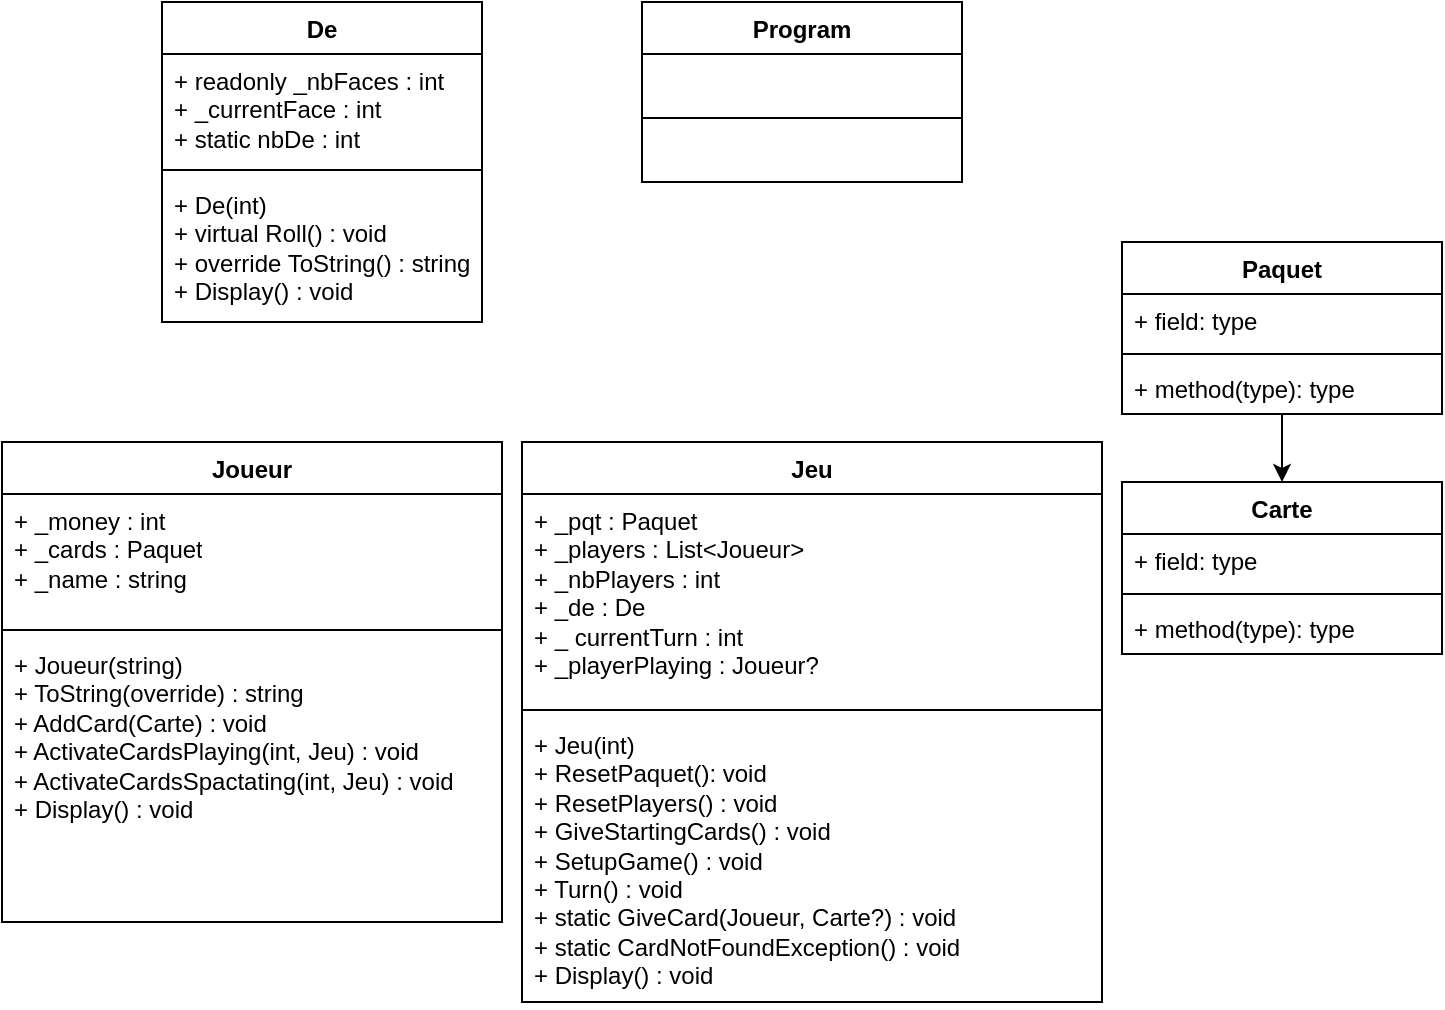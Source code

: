 <mxfile version="22.1.0" type="github">
  <diagram name="Page-1" id="ME5NQU0Z-TP7YkoUcXIG">
    <mxGraphModel dx="604" dy="686" grid="1" gridSize="10" guides="1" tooltips="1" connect="1" arrows="1" fold="1" page="1" pageScale="1" pageWidth="827" pageHeight="1169" math="0" shadow="0">
      <root>
        <mxCell id="0" />
        <mxCell id="1" parent="0" />
        <mxCell id="Wh3D9cqPKSktoBIUBjh4-1" value="Jeu" style="swimlane;fontStyle=1;align=center;verticalAlign=top;childLayout=stackLayout;horizontal=1;startSize=26;horizontalStack=0;resizeParent=1;resizeParentMax=0;resizeLast=0;collapsible=1;marginBottom=0;whiteSpace=wrap;html=1;" vertex="1" parent="1">
          <mxGeometry x="260" y="260" width="290" height="280" as="geometry" />
        </mxCell>
        <mxCell id="Wh3D9cqPKSktoBIUBjh4-2" value="+ _pqt : Paquet&lt;br&gt;+ _players : List&amp;lt;Joueur&amp;gt;&lt;br&gt;+ _nbPlayers : int&lt;br&gt;+ _de : De&lt;br&gt;+ _ currentTurn : int&lt;br&gt;+ _playerPlaying : Joueur?" style="text;strokeColor=none;fillColor=none;align=left;verticalAlign=top;spacingLeft=4;spacingRight=4;overflow=hidden;rotatable=0;points=[[0,0.5],[1,0.5]];portConstraint=eastwest;whiteSpace=wrap;html=1;" vertex="1" parent="Wh3D9cqPKSktoBIUBjh4-1">
          <mxGeometry y="26" width="290" height="104" as="geometry" />
        </mxCell>
        <mxCell id="Wh3D9cqPKSktoBIUBjh4-3" value="" style="line;strokeWidth=1;fillColor=none;align=left;verticalAlign=middle;spacingTop=-1;spacingLeft=3;spacingRight=3;rotatable=0;labelPosition=right;points=[];portConstraint=eastwest;strokeColor=inherit;" vertex="1" parent="Wh3D9cqPKSktoBIUBjh4-1">
          <mxGeometry y="130" width="290" height="8" as="geometry" />
        </mxCell>
        <mxCell id="Wh3D9cqPKSktoBIUBjh4-4" value="+ Jeu(int)&lt;br&gt;+ ResetPaquet(): void&lt;br&gt;+ ResetPlayers() : void&lt;br&gt;+ GiveStartingCards() : void&lt;br&gt;+ SetupGame() : void&lt;br&gt;+ Turn() : void&lt;br&gt;+ static GiveCard(Joueur, Carte?) : void&lt;br&gt;+ static CardNotFoundException() : void&lt;br&gt;+ Display() : void" style="text;strokeColor=none;fillColor=none;align=left;verticalAlign=top;spacingLeft=4;spacingRight=4;overflow=hidden;rotatable=0;points=[[0,0.5],[1,0.5]];portConstraint=eastwest;whiteSpace=wrap;html=1;" vertex="1" parent="Wh3D9cqPKSktoBIUBjh4-1">
          <mxGeometry y="138" width="290" height="142" as="geometry" />
        </mxCell>
        <mxCell id="Wh3D9cqPKSktoBIUBjh4-14" style="edgeStyle=orthogonalEdgeStyle;rounded=0;orthogonalLoop=1;jettySize=auto;html=1;" edge="1" parent="1" source="Wh3D9cqPKSktoBIUBjh4-5" target="Wh3D9cqPKSktoBIUBjh4-9">
          <mxGeometry relative="1" as="geometry" />
        </mxCell>
        <mxCell id="Wh3D9cqPKSktoBIUBjh4-5" value="Paquet&lt;br&gt;" style="swimlane;fontStyle=1;align=center;verticalAlign=top;childLayout=stackLayout;horizontal=1;startSize=26;horizontalStack=0;resizeParent=1;resizeParentMax=0;resizeLast=0;collapsible=1;marginBottom=0;whiteSpace=wrap;html=1;" vertex="1" parent="1">
          <mxGeometry x="560" y="160" width="160" height="86" as="geometry" />
        </mxCell>
        <mxCell id="Wh3D9cqPKSktoBIUBjh4-6" value="+ field: type" style="text;strokeColor=none;fillColor=none;align=left;verticalAlign=top;spacingLeft=4;spacingRight=4;overflow=hidden;rotatable=0;points=[[0,0.5],[1,0.5]];portConstraint=eastwest;whiteSpace=wrap;html=1;" vertex="1" parent="Wh3D9cqPKSktoBIUBjh4-5">
          <mxGeometry y="26" width="160" height="26" as="geometry" />
        </mxCell>
        <mxCell id="Wh3D9cqPKSktoBIUBjh4-7" value="" style="line;strokeWidth=1;fillColor=none;align=left;verticalAlign=middle;spacingTop=-1;spacingLeft=3;spacingRight=3;rotatable=0;labelPosition=right;points=[];portConstraint=eastwest;strokeColor=inherit;" vertex="1" parent="Wh3D9cqPKSktoBIUBjh4-5">
          <mxGeometry y="52" width="160" height="8" as="geometry" />
        </mxCell>
        <mxCell id="Wh3D9cqPKSktoBIUBjh4-8" value="+ method(type): type" style="text;strokeColor=none;fillColor=none;align=left;verticalAlign=top;spacingLeft=4;spacingRight=4;overflow=hidden;rotatable=0;points=[[0,0.5],[1,0.5]];portConstraint=eastwest;whiteSpace=wrap;html=1;" vertex="1" parent="Wh3D9cqPKSktoBIUBjh4-5">
          <mxGeometry y="60" width="160" height="26" as="geometry" />
        </mxCell>
        <mxCell id="Wh3D9cqPKSktoBIUBjh4-9" value="Carte" style="swimlane;fontStyle=1;align=center;verticalAlign=top;childLayout=stackLayout;horizontal=1;startSize=26;horizontalStack=0;resizeParent=1;resizeParentMax=0;resizeLast=0;collapsible=1;marginBottom=0;whiteSpace=wrap;html=1;" vertex="1" parent="1">
          <mxGeometry x="560" y="280" width="160" height="86" as="geometry" />
        </mxCell>
        <mxCell id="Wh3D9cqPKSktoBIUBjh4-10" value="+ field: type" style="text;strokeColor=none;fillColor=none;align=left;verticalAlign=top;spacingLeft=4;spacingRight=4;overflow=hidden;rotatable=0;points=[[0,0.5],[1,0.5]];portConstraint=eastwest;whiteSpace=wrap;html=1;" vertex="1" parent="Wh3D9cqPKSktoBIUBjh4-9">
          <mxGeometry y="26" width="160" height="26" as="geometry" />
        </mxCell>
        <mxCell id="Wh3D9cqPKSktoBIUBjh4-11" value="" style="line;strokeWidth=1;fillColor=none;align=left;verticalAlign=middle;spacingTop=-1;spacingLeft=3;spacingRight=3;rotatable=0;labelPosition=right;points=[];portConstraint=eastwest;strokeColor=inherit;" vertex="1" parent="Wh3D9cqPKSktoBIUBjh4-9">
          <mxGeometry y="52" width="160" height="8" as="geometry" />
        </mxCell>
        <mxCell id="Wh3D9cqPKSktoBIUBjh4-12" value="+ method(type): type" style="text;strokeColor=none;fillColor=none;align=left;verticalAlign=top;spacingLeft=4;spacingRight=4;overflow=hidden;rotatable=0;points=[[0,0.5],[1,0.5]];portConstraint=eastwest;whiteSpace=wrap;html=1;" vertex="1" parent="Wh3D9cqPKSktoBIUBjh4-9">
          <mxGeometry y="60" width="160" height="26" as="geometry" />
        </mxCell>
        <mxCell id="Wh3D9cqPKSktoBIUBjh4-15" value="Joueur" style="swimlane;fontStyle=1;align=center;verticalAlign=top;childLayout=stackLayout;horizontal=1;startSize=26;horizontalStack=0;resizeParent=1;resizeParentMax=0;resizeLast=0;collapsible=1;marginBottom=0;whiteSpace=wrap;html=1;" vertex="1" parent="1">
          <mxGeometry y="260" width="250" height="240" as="geometry" />
        </mxCell>
        <mxCell id="Wh3D9cqPKSktoBIUBjh4-16" value="+ _money : int&lt;br&gt;+ _cards : Paquet&lt;br&gt;+ _name : string" style="text;strokeColor=none;fillColor=none;align=left;verticalAlign=top;spacingLeft=4;spacingRight=4;overflow=hidden;rotatable=0;points=[[0,0.5],[1,0.5]];portConstraint=eastwest;whiteSpace=wrap;html=1;" vertex="1" parent="Wh3D9cqPKSktoBIUBjh4-15">
          <mxGeometry y="26" width="250" height="64" as="geometry" />
        </mxCell>
        <mxCell id="Wh3D9cqPKSktoBIUBjh4-17" value="" style="line;strokeWidth=1;fillColor=none;align=left;verticalAlign=middle;spacingTop=-1;spacingLeft=3;spacingRight=3;rotatable=0;labelPosition=right;points=[];portConstraint=eastwest;strokeColor=inherit;" vertex="1" parent="Wh3D9cqPKSktoBIUBjh4-15">
          <mxGeometry y="90" width="250" height="8" as="geometry" />
        </mxCell>
        <mxCell id="Wh3D9cqPKSktoBIUBjh4-18" value="+ Joueur(string)&amp;nbsp;&lt;br&gt;+ ToString(override) : string&lt;br&gt;+ AddCard(Carte) : void&lt;br&gt;+ ActivateCardsPlaying(int, Jeu) : void&lt;br&gt;+ ActivateCardsSpactating(int, Jeu) : void&lt;br&gt;+ Display() : void" style="text;strokeColor=none;fillColor=none;align=left;verticalAlign=top;spacingLeft=4;spacingRight=4;overflow=hidden;rotatable=0;points=[[0,0.5],[1,0.5]];portConstraint=eastwest;whiteSpace=wrap;html=1;" vertex="1" parent="Wh3D9cqPKSktoBIUBjh4-15">
          <mxGeometry y="98" width="250" height="142" as="geometry" />
        </mxCell>
        <mxCell id="Wh3D9cqPKSktoBIUBjh4-20" value="De" style="swimlane;fontStyle=1;align=center;verticalAlign=top;childLayout=stackLayout;horizontal=1;startSize=26;horizontalStack=0;resizeParent=1;resizeParentMax=0;resizeLast=0;collapsible=1;marginBottom=0;whiteSpace=wrap;html=1;" vertex="1" parent="1">
          <mxGeometry x="80" y="40" width="160" height="160" as="geometry" />
        </mxCell>
        <mxCell id="Wh3D9cqPKSktoBIUBjh4-21" value="+ readonly _nbFaces : int&lt;br&gt;+ _currentFace : int&lt;br&gt;+ static nbDe : int" style="text;strokeColor=none;fillColor=none;align=left;verticalAlign=top;spacingLeft=4;spacingRight=4;overflow=hidden;rotatable=0;points=[[0,0.5],[1,0.5]];portConstraint=eastwest;whiteSpace=wrap;html=1;" vertex="1" parent="Wh3D9cqPKSktoBIUBjh4-20">
          <mxGeometry y="26" width="160" height="54" as="geometry" />
        </mxCell>
        <mxCell id="Wh3D9cqPKSktoBIUBjh4-22" value="" style="line;strokeWidth=1;fillColor=none;align=left;verticalAlign=middle;spacingTop=-1;spacingLeft=3;spacingRight=3;rotatable=0;labelPosition=right;points=[];portConstraint=eastwest;strokeColor=inherit;" vertex="1" parent="Wh3D9cqPKSktoBIUBjh4-20">
          <mxGeometry y="80" width="160" height="8" as="geometry" />
        </mxCell>
        <mxCell id="Wh3D9cqPKSktoBIUBjh4-23" value="+ De(int)&lt;br&gt;+ virtual Roll() : void&lt;br&gt;+ override ToString() : string&lt;br&gt;+ Display() : void" style="text;strokeColor=none;fillColor=none;align=left;verticalAlign=top;spacingLeft=4;spacingRight=4;overflow=hidden;rotatable=0;points=[[0,0.5],[1,0.5]];portConstraint=eastwest;whiteSpace=wrap;html=1;" vertex="1" parent="Wh3D9cqPKSktoBIUBjh4-20">
          <mxGeometry y="88" width="160" height="72" as="geometry" />
        </mxCell>
        <mxCell id="Wh3D9cqPKSktoBIUBjh4-24" value="Program" style="swimlane;fontStyle=1;align=center;verticalAlign=top;childLayout=stackLayout;horizontal=1;startSize=26;horizontalStack=0;resizeParent=1;resizeParentMax=0;resizeLast=0;collapsible=1;marginBottom=0;whiteSpace=wrap;html=1;" vertex="1" parent="1">
          <mxGeometry x="320" y="40" width="160" height="90" as="geometry" />
        </mxCell>
        <mxCell id="Wh3D9cqPKSktoBIUBjh4-26" value="" style="line;strokeWidth=1;fillColor=none;align=left;verticalAlign=middle;spacingTop=-1;spacingLeft=3;spacingRight=3;rotatable=0;labelPosition=right;points=[];portConstraint=eastwest;strokeColor=inherit;" vertex="1" parent="Wh3D9cqPKSktoBIUBjh4-24">
          <mxGeometry y="26" width="160" height="64" as="geometry" />
        </mxCell>
      </root>
    </mxGraphModel>
  </diagram>
</mxfile>
